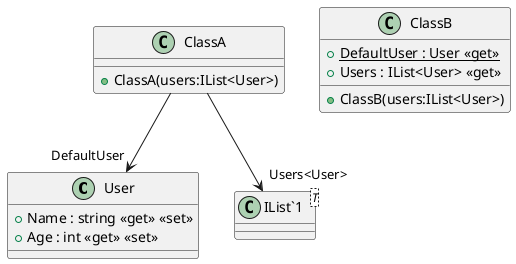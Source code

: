 @startuml
class User {
    + Name : string <<get>> <<set>>
    + Age : int <<get>> <<set>>
}
class ClassA {
    + ClassA(users:IList<User>)
}
class ClassB {
    + {static} DefaultUser : User <<get>>
    + Users : IList<User> <<get>>
    + ClassB(users:IList<User>)
}
class "IList`1"<T> {
}
ClassA --> "DefaultUser" User
ClassA --> "Users<User>" "IList`1"
@enduml